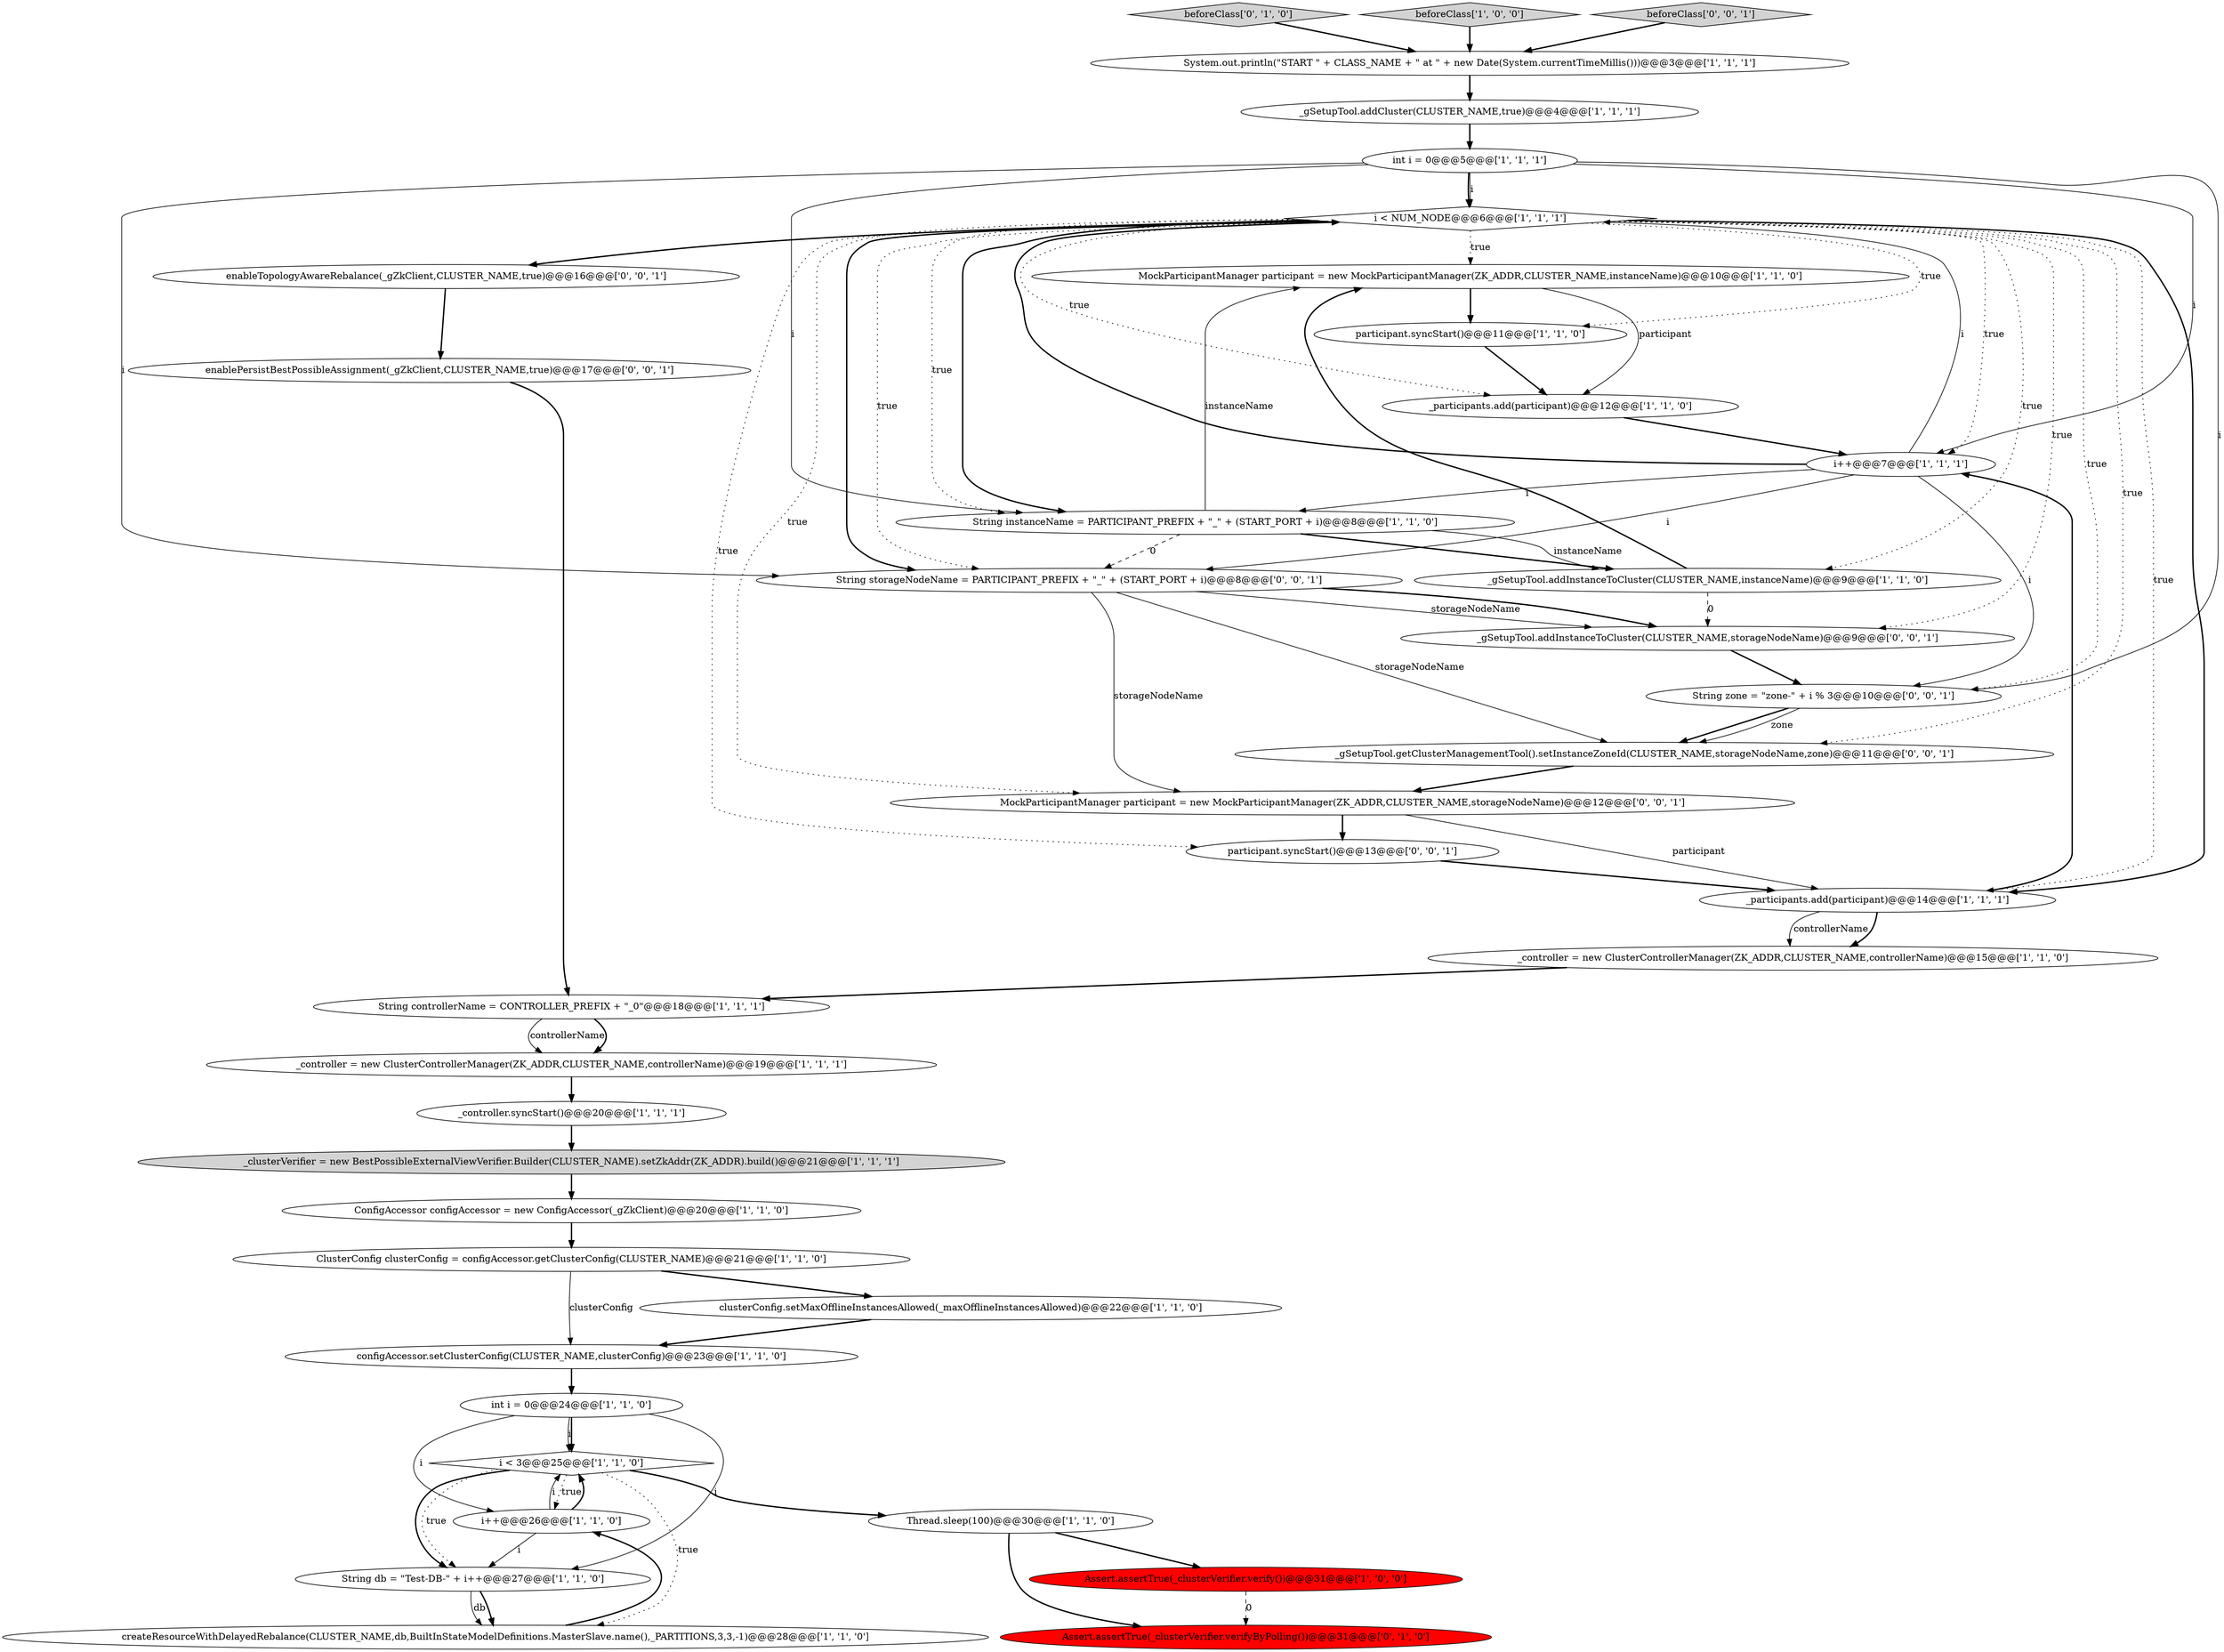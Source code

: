 digraph {
11 [style = filled, label = "i < NUM_NODE@@@6@@@['1', '1', '1']", fillcolor = white, shape = diamond image = "AAA0AAABBB1BBB"];
8 [style = filled, label = "i < 3@@@25@@@['1', '1', '0']", fillcolor = white, shape = diamond image = "AAA0AAABBB1BBB"];
22 [style = filled, label = "System.out.println(\"START \" + CLASS_NAME + \" at \" + new Date(System.currentTimeMillis()))@@@3@@@['1', '1', '1']", fillcolor = white, shape = ellipse image = "AAA0AAABBB1BBB"];
0 [style = filled, label = "MockParticipantManager participant = new MockParticipantManager(ZK_ADDR,CLUSTER_NAME,instanceName)@@@10@@@['1', '1', '0']", fillcolor = white, shape = ellipse image = "AAA0AAABBB1BBB"];
23 [style = filled, label = "ConfigAccessor configAccessor = new ConfigAccessor(_gZkClient)@@@20@@@['1', '1', '0']", fillcolor = white, shape = ellipse image = "AAA0AAABBB1BBB"];
14 [style = filled, label = "i++@@@26@@@['1', '1', '0']", fillcolor = white, shape = ellipse image = "AAA0AAABBB1BBB"];
2 [style = filled, label = "participant.syncStart()@@@11@@@['1', '1', '0']", fillcolor = white, shape = ellipse image = "AAA0AAABBB1BBB"];
28 [style = filled, label = "beforeClass['0', '1', '0']", fillcolor = lightgray, shape = diamond image = "AAA0AAABBB2BBB"];
30 [style = filled, label = "enablePersistBestPossibleAssignment(_gZkClient,CLUSTER_NAME,true)@@@17@@@['0', '0', '1']", fillcolor = white, shape = ellipse image = "AAA0AAABBB3BBB"];
21 [style = filled, label = "Assert.assertTrue(_clusterVerifier.verify())@@@31@@@['1', '0', '0']", fillcolor = red, shape = ellipse image = "AAA1AAABBB1BBB"];
27 [style = filled, label = "beforeClass['1', '0', '0']", fillcolor = lightgray, shape = diamond image = "AAA0AAABBB1BBB"];
29 [style = filled, label = "Assert.assertTrue(_clusterVerifier.verifyByPolling())@@@31@@@['0', '1', '0']", fillcolor = red, shape = ellipse image = "AAA1AAABBB2BBB"];
24 [style = filled, label = "ClusterConfig clusterConfig = configAccessor.getClusterConfig(CLUSTER_NAME)@@@21@@@['1', '1', '0']", fillcolor = white, shape = ellipse image = "AAA0AAABBB1BBB"];
7 [style = filled, label = "_gSetupTool.addCluster(CLUSTER_NAME,true)@@@4@@@['1', '1', '1']", fillcolor = white, shape = ellipse image = "AAA0AAABBB1BBB"];
12 [style = filled, label = "_participants.add(participant)@@@14@@@['1', '1', '1']", fillcolor = white, shape = ellipse image = "AAA0AAABBB1BBB"];
26 [style = filled, label = "String controllerName = CONTROLLER_PREFIX + \"_0\"@@@18@@@['1', '1', '1']", fillcolor = white, shape = ellipse image = "AAA0AAABBB1BBB"];
25 [style = filled, label = "_controller = new ClusterControllerManager(ZK_ADDR,CLUSTER_NAME,controllerName)@@@19@@@['1', '1', '1']", fillcolor = white, shape = ellipse image = "AAA0AAABBB1BBB"];
9 [style = filled, label = "_clusterVerifier = new BestPossibleExternalViewVerifier.Builder(CLUSTER_NAME).setZkAddr(ZK_ADDR).build()@@@21@@@['1', '1', '1']", fillcolor = lightgray, shape = ellipse image = "AAA0AAABBB1BBB"];
15 [style = filled, label = "_controller.syncStart()@@@20@@@['1', '1', '1']", fillcolor = white, shape = ellipse image = "AAA0AAABBB1BBB"];
19 [style = filled, label = "String instanceName = PARTICIPANT_PREFIX + \"_\" + (START_PORT + i)@@@8@@@['1', '1', '0']", fillcolor = white, shape = ellipse image = "AAA0AAABBB1BBB"];
34 [style = filled, label = "_gSetupTool.addInstanceToCluster(CLUSTER_NAME,storageNodeName)@@@9@@@['0', '0', '1']", fillcolor = white, shape = ellipse image = "AAA0AAABBB3BBB"];
5 [style = filled, label = "configAccessor.setClusterConfig(CLUSTER_NAME,clusterConfig)@@@23@@@['1', '1', '0']", fillcolor = white, shape = ellipse image = "AAA0AAABBB1BBB"];
17 [style = filled, label = "Thread.sleep(100)@@@30@@@['1', '1', '0']", fillcolor = white, shape = ellipse image = "AAA0AAABBB1BBB"];
35 [style = filled, label = "participant.syncStart()@@@13@@@['0', '0', '1']", fillcolor = white, shape = ellipse image = "AAA0AAABBB3BBB"];
16 [style = filled, label = "int i = 0@@@24@@@['1', '1', '0']", fillcolor = white, shape = ellipse image = "AAA0AAABBB1BBB"];
10 [style = filled, label = "_gSetupTool.addInstanceToCluster(CLUSTER_NAME,instanceName)@@@9@@@['1', '1', '0']", fillcolor = white, shape = ellipse image = "AAA0AAABBB1BBB"];
38 [style = filled, label = "beforeClass['0', '0', '1']", fillcolor = lightgray, shape = diamond image = "AAA0AAABBB3BBB"];
31 [style = filled, label = "enableTopologyAwareRebalance(_gZkClient,CLUSTER_NAME,true)@@@16@@@['0', '0', '1']", fillcolor = white, shape = ellipse image = "AAA0AAABBB3BBB"];
3 [style = filled, label = "_participants.add(participant)@@@12@@@['1', '1', '0']", fillcolor = white, shape = ellipse image = "AAA0AAABBB1BBB"];
37 [style = filled, label = "MockParticipantManager participant = new MockParticipantManager(ZK_ADDR,CLUSTER_NAME,storageNodeName)@@@12@@@['0', '0', '1']", fillcolor = white, shape = ellipse image = "AAA0AAABBB3BBB"];
1 [style = filled, label = "i++@@@7@@@['1', '1', '1']", fillcolor = white, shape = ellipse image = "AAA0AAABBB1BBB"];
18 [style = filled, label = "int i = 0@@@5@@@['1', '1', '1']", fillcolor = white, shape = ellipse image = "AAA0AAABBB1BBB"];
20 [style = filled, label = "clusterConfig.setMaxOfflineInstancesAllowed(_maxOfflineInstancesAllowed)@@@22@@@['1', '1', '0']", fillcolor = white, shape = ellipse image = "AAA0AAABBB1BBB"];
32 [style = filled, label = "String zone = \"zone-\" + i % 3@@@10@@@['0', '0', '1']", fillcolor = white, shape = ellipse image = "AAA0AAABBB3BBB"];
33 [style = filled, label = "_gSetupTool.getClusterManagementTool().setInstanceZoneId(CLUSTER_NAME,storageNodeName,zone)@@@11@@@['0', '0', '1']", fillcolor = white, shape = ellipse image = "AAA0AAABBB3BBB"];
6 [style = filled, label = "createResourceWithDelayedRebalance(CLUSTER_NAME,db,BuiltInStateModelDefinitions.MasterSlave.name(),_PARTITIONS,3,3,-1)@@@28@@@['1', '1', '0']", fillcolor = white, shape = ellipse image = "AAA0AAABBB1BBB"];
4 [style = filled, label = "_controller = new ClusterControllerManager(ZK_ADDR,CLUSTER_NAME,controllerName)@@@15@@@['1', '1', '0']", fillcolor = white, shape = ellipse image = "AAA0AAABBB1BBB"];
13 [style = filled, label = "String db = \"Test-DB-\" + i++@@@27@@@['1', '1', '0']", fillcolor = white, shape = ellipse image = "AAA0AAABBB1BBB"];
36 [style = filled, label = "String storageNodeName = PARTICIPANT_PREFIX + \"_\" + (START_PORT + i)@@@8@@@['0', '0', '1']", fillcolor = white, shape = ellipse image = "AAA0AAABBB3BBB"];
10->34 [style = dashed, label="0"];
11->1 [style = dotted, label="true"];
11->12 [style = dotted, label="true"];
19->10 [style = solid, label="instanceName"];
26->25 [style = solid, label="controllerName"];
1->19 [style = solid, label="i"];
36->34 [style = solid, label="storageNodeName"];
11->36 [style = bold, label=""];
1->32 [style = solid, label="i"];
37->12 [style = solid, label="participant"];
13->6 [style = solid, label="db"];
11->34 [style = dotted, label="true"];
11->2 [style = dotted, label="true"];
11->0 [style = dotted, label="true"];
31->30 [style = bold, label=""];
25->15 [style = bold, label=""];
34->32 [style = bold, label=""];
21->29 [style = dashed, label="0"];
17->21 [style = bold, label=""];
35->12 [style = bold, label=""];
11->36 [style = dotted, label="true"];
11->33 [style = dotted, label="true"];
11->37 [style = dotted, label="true"];
11->10 [style = dotted, label="true"];
18->11 [style = bold, label=""];
30->26 [style = bold, label=""];
1->36 [style = solid, label="i"];
36->37 [style = solid, label="storageNodeName"];
11->12 [style = bold, label=""];
11->35 [style = dotted, label="true"];
12->1 [style = bold, label=""];
27->22 [style = bold, label=""];
22->7 [style = bold, label=""];
12->4 [style = solid, label="controllerName"];
1->11 [style = bold, label=""];
24->20 [style = bold, label=""];
8->17 [style = bold, label=""];
15->9 [style = bold, label=""];
8->14 [style = dotted, label="true"];
10->0 [style = bold, label=""];
14->8 [style = bold, label=""];
11->19 [style = dotted, label="true"];
16->8 [style = solid, label="i"];
24->5 [style = solid, label="clusterConfig"];
3->1 [style = bold, label=""];
16->8 [style = bold, label=""];
18->32 [style = solid, label="i"];
2->3 [style = bold, label=""];
19->10 [style = bold, label=""];
19->0 [style = solid, label="instanceName"];
32->33 [style = bold, label=""];
0->3 [style = solid, label="participant"];
5->16 [style = bold, label=""];
11->31 [style = bold, label=""];
8->6 [style = dotted, label="true"];
18->1 [style = solid, label="i"];
18->19 [style = solid, label="i"];
18->11 [style = solid, label="i"];
7->18 [style = bold, label=""];
1->11 [style = solid, label="i"];
8->13 [style = dotted, label="true"];
37->35 [style = bold, label=""];
13->6 [style = bold, label=""];
33->37 [style = bold, label=""];
11->3 [style = dotted, label="true"];
36->34 [style = bold, label=""];
28->22 [style = bold, label=""];
8->13 [style = bold, label=""];
11->32 [style = dotted, label="true"];
14->13 [style = solid, label="i"];
26->25 [style = bold, label=""];
0->2 [style = bold, label=""];
4->26 [style = bold, label=""];
11->19 [style = bold, label=""];
14->8 [style = solid, label="i"];
18->36 [style = solid, label="i"];
36->33 [style = solid, label="storageNodeName"];
20->5 [style = bold, label=""];
32->33 [style = solid, label="zone"];
6->14 [style = bold, label=""];
9->23 [style = bold, label=""];
23->24 [style = bold, label=""];
16->14 [style = solid, label="i"];
12->4 [style = bold, label=""];
19->36 [style = dashed, label="0"];
16->13 [style = solid, label="i"];
38->22 [style = bold, label=""];
17->29 [style = bold, label=""];
}
